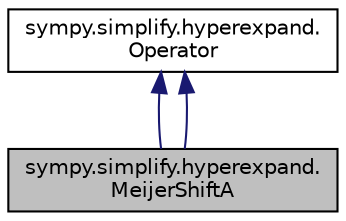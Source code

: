 digraph "sympy.simplify.hyperexpand.MeijerShiftA"
{
 // LATEX_PDF_SIZE
  edge [fontname="Helvetica",fontsize="10",labelfontname="Helvetica",labelfontsize="10"];
  node [fontname="Helvetica",fontsize="10",shape=record];
  Node1 [label="sympy.simplify.hyperexpand.\lMeijerShiftA",height=0.2,width=0.4,color="black", fillcolor="grey75", style="filled", fontcolor="black",tooltip=" "];
  Node2 -> Node1 [dir="back",color="midnightblue",fontsize="10",style="solid",fontname="Helvetica"];
  Node2 [label="sympy.simplify.hyperexpand.\lOperator",height=0.2,width=0.4,color="black", fillcolor="white", style="filled",URL="$classsympy_1_1simplify_1_1hyperexpand_1_1Operator.html",tooltip=" "];
  Node2 -> Node1 [dir="back",color="midnightblue",fontsize="10",style="solid",fontname="Helvetica"];
}
